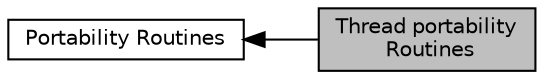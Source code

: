 digraph "Thread portability Routines"
{
  edge [fontname="Helvetica",fontsize="10",labelfontname="Helvetica",labelfontsize="10"];
  node [fontname="Helvetica",fontsize="10",shape=box];
  rankdir=LR;
  Node1 [label="Thread portability\l Routines",height=0.2,width=0.4,color="black", fillcolor="grey75", style="filled", fontcolor="black",tooltip=" "];
  Node2 [label="Portability Routines",height=0.2,width=0.4,color="black", fillcolor="white", style="filled",URL="$group__apr__portabile.html",tooltip=" "];
  Node2->Node1 [shape=plaintext, dir="back", style="solid"];
}
